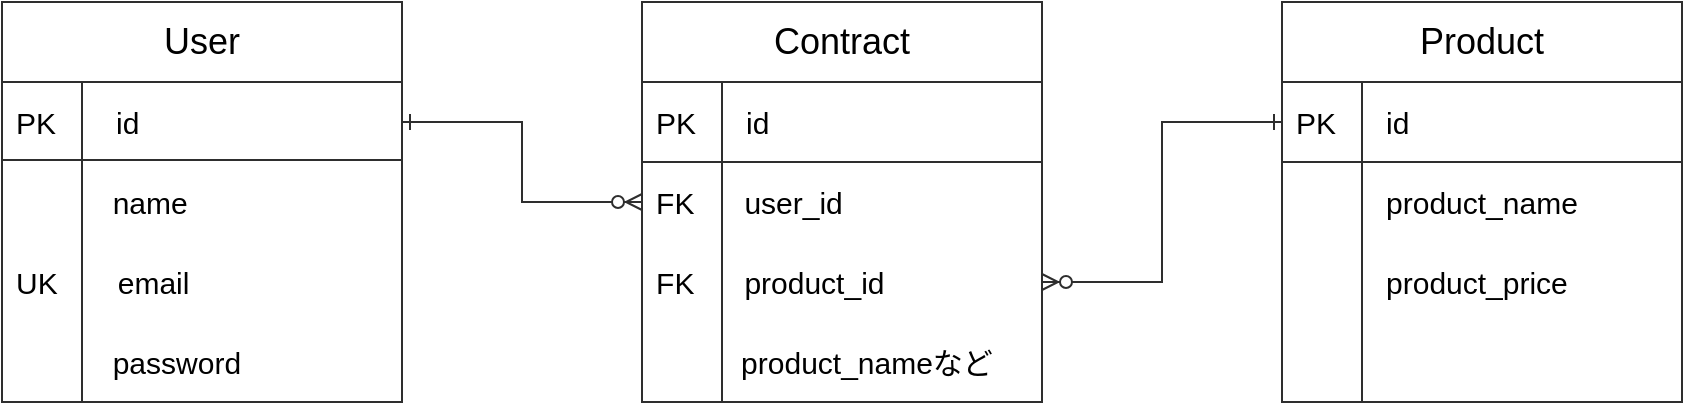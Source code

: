 <mxfile>
    <diagram id="VvPVKsB3yH8hmssAPp1N" name="ページ1">
        <mxGraphModel dx="1038" dy="331" grid="1" gridSize="10" guides="1" tooltips="1" connect="1" arrows="1" fold="1" page="1" pageScale="1" pageWidth="300" pageHeight="400" background="#FFFFFF" math="0" shadow="0">
            <root>
                <mxCell id="0"/>
                <mxCell id="1" parent="0"/>
                <mxCell id="3" value="" style="whiteSpace=wrap;html=1;aspect=fixed;fillColor=#FFFFFF;fontColor=#000000;strokeColor=#2E2E2E;" parent="1" vertex="1">
                    <mxGeometry x="40" y="80" width="200" height="200" as="geometry"/>
                </mxCell>
                <mxCell id="4" value="" style="whiteSpace=wrap;html=1;aspect=fixed;fillColor=#FFFFFF;fontColor=#000000;strokeColor=#2E2E2E;" parent="1" vertex="1">
                    <mxGeometry x="360" y="80" width="200" height="200" as="geometry"/>
                </mxCell>
                <mxCell id="6" value="" style="endArrow=none;html=1;labelBackgroundColor=#F1FAEE;fillColor=#FFFFFF;fontColor=#000000;strokeColor=#2E2E2E;" parent="1" edge="1">
                    <mxGeometry width="50" height="50" relative="1" as="geometry">
                        <mxPoint x="80" y="280" as="sourcePoint"/>
                        <mxPoint x="80" y="120" as="targetPoint"/>
                    </mxGeometry>
                </mxCell>
                <mxCell id="7" value="" style="endArrow=none;html=1;labelBackgroundColor=#F1FAEE;fillColor=#FFFFFF;fontColor=#000000;strokeColor=#2E2E2E;" parent="1" edge="1">
                    <mxGeometry width="50" height="50" relative="1" as="geometry">
                        <mxPoint x="240" y="120" as="sourcePoint"/>
                        <mxPoint x="40" y="120" as="targetPoint"/>
                    </mxGeometry>
                </mxCell>
                <mxCell id="8" value="&lt;font style=&quot;font-size: 18px&quot;&gt;User&lt;/font&gt;" style="text;html=1;align=center;verticalAlign=middle;whiteSpace=wrap;rounded=0;fillColor=#FFFFFF;fontColor=#000000;strokeColor=#2E2E2E;" parent="1" vertex="1">
                    <mxGeometry x="40" y="80" width="200" height="40" as="geometry"/>
                </mxCell>
                <mxCell id="9" value="&lt;span style=&quot;font-size: 18px&quot;&gt;Contract&lt;/span&gt;" style="text;html=1;align=center;verticalAlign=middle;whiteSpace=wrap;rounded=0;fillColor=#FFFFFF;fontColor=#000000;strokeColor=#2E2E2E;" parent="1" vertex="1">
                    <mxGeometry x="360" y="80" width="200" height="40" as="geometry"/>
                </mxCell>
                <mxCell id="10" value="" style="endArrow=none;html=1;labelBackgroundColor=#F1FAEE;fillColor=#FFFFFF;fontColor=#000000;strokeColor=#2E2E2E;" parent="1" edge="1">
                    <mxGeometry width="50" height="50" relative="1" as="geometry">
                        <mxPoint x="560" y="120" as="sourcePoint"/>
                        <mxPoint x="360" y="120" as="targetPoint"/>
                    </mxGeometry>
                </mxCell>
                <mxCell id="11" value="" style="endArrow=none;html=1;labelBackgroundColor=#F1FAEE;fillColor=#FFFFFF;fontColor=#000000;strokeColor=#2E2E2E;" parent="1" edge="1">
                    <mxGeometry width="50" height="50" relative="1" as="geometry">
                        <mxPoint x="400" y="280" as="sourcePoint"/>
                        <mxPoint x="400" y="120" as="targetPoint"/>
                    </mxGeometry>
                </mxCell>
                <mxCell id="12" value="&lt;div&gt;&lt;font style=&quot;font-size: 18px&quot;&gt;&amp;nbsp;&lt;/font&gt;&lt;font style=&quot;font-size: 15px&quot;&gt;PK&amp;nbsp; &amp;nbsp; &amp;nbsp; id&amp;nbsp; &amp;nbsp;&lt;/font&gt;&lt;/div&gt;" style="text;html=1;align=left;verticalAlign=middle;whiteSpace=wrap;rounded=0;fillColor=#FFFFFF;opacity=0;fontColor=#000000;strokeColor=#2E2E2E;" parent="1" vertex="1">
                    <mxGeometry x="360" y="120" width="200" height="40" as="geometry"/>
                </mxCell>
                <mxCell id="13" value="&lt;div&gt;&lt;font style=&quot;font-size: 18px&quot;&gt;&amp;nbsp;&lt;/font&gt;&lt;font style=&quot;font-size: 15px&quot;&gt;PK　　id&amp;nbsp; &amp;nbsp;&lt;/font&gt;&lt;/div&gt;" style="text;html=1;align=left;verticalAlign=middle;whiteSpace=wrap;rounded=0;fillColor=#FFFFFF;opacity=0;fontColor=#000000;strokeColor=#2E2E2E;" parent="1" vertex="1">
                    <mxGeometry x="40" y="120" width="200" height="40" as="geometry"/>
                </mxCell>
                <mxCell id="14" value="&lt;font style=&quot;font-size: 15px&quot;&gt;&amp;nbsp;　 　　name&lt;/font&gt;" style="text;html=1;align=left;verticalAlign=middle;whiteSpace=wrap;rounded=0;fillColor=#FFFFFF;opacity=0;fontColor=#000000;strokeColor=#2E2E2E;" parent="1" vertex="1">
                    <mxGeometry x="40" y="160" width="200" height="40" as="geometry"/>
                </mxCell>
                <mxCell id="24" style="rounded=0;orthogonalLoop=1;jettySize=auto;html=1;exitX=1;exitY=0.5;exitDx=0;exitDy=0;entryX=0;entryY=0.5;entryDx=0;entryDy=0;endArrow=ERzeroToMany;endFill=1;startArrow=ERone;startFill=0;targetPerimeterSpacing=0;sourcePerimeterSpacing=0;edgeStyle=orthogonalEdgeStyle;labelBackgroundColor=#F1FAEE;fillColor=#FFFFFF;fontColor=#000000;strokeColor=#2E2E2E;" parent="1" source="13" target="17" edge="1">
                    <mxGeometry relative="1" as="geometry">
                        <Array as="points">
                            <mxPoint x="300" y="140"/>
                            <mxPoint x="300" y="180"/>
                        </Array>
                    </mxGeometry>
                </mxCell>
                <mxCell id="15" value="&lt;div&gt;&lt;font style=&quot;font-size: 18px&quot;&gt;&amp;nbsp;&lt;/font&gt;&lt;font style=&quot;font-size: 15px&quot;&gt;U&lt;/font&gt;&lt;font style=&quot;font-size: 15px&quot;&gt;K　　email&lt;/font&gt;&lt;/div&gt;" style="text;html=1;align=left;verticalAlign=middle;whiteSpace=wrap;rounded=0;fillColor=#FFFFFF;opacity=0;fontColor=#000000;strokeColor=#2E2E2E;" parent="1" vertex="1">
                    <mxGeometry x="40" y="200" width="200" height="40" as="geometry"/>
                </mxCell>
                <mxCell id="16" value="&lt;div&gt;&lt;font style=&quot;font-size: 15px&quot;&gt;　&amp;nbsp; 　　password&lt;/font&gt;&lt;/div&gt;" style="text;html=1;align=left;verticalAlign=middle;whiteSpace=wrap;rounded=0;fillColor=#FFFFFF;opacity=0;fontColor=#000000;strokeColor=#2E2E2E;" parent="1" vertex="1">
                    <mxGeometry x="40" y="240" width="200" height="40" as="geometry"/>
                </mxCell>
                <mxCell id="17" value="&lt;div&gt;&lt;font style=&quot;font-size: 18px&quot;&gt;&amp;nbsp;&lt;/font&gt;&lt;font style=&quot;font-size: 15px&quot;&gt;F&lt;/font&gt;&lt;font style=&quot;font-size: 15px&quot;&gt;K&amp;nbsp; &amp;nbsp; &amp;nbsp; user_id&amp;nbsp; &amp;nbsp;&lt;/font&gt;&lt;/div&gt;" style="text;html=1;align=left;verticalAlign=middle;whiteSpace=wrap;rounded=0;fillColor=#FFFFFF;opacity=0;fontColor=#000000;strokeColor=#2E2E2E;" parent="1" vertex="1">
                    <mxGeometry x="360" y="160" width="200" height="40" as="geometry"/>
                </mxCell>
                <mxCell id="18" value="&lt;div&gt;&lt;font style=&quot;font-size: 18px&quot;&gt;&amp;nbsp;&lt;/font&gt;&lt;font style=&quot;font-size: 15px&quot;&gt;&amp;nbsp; &amp;nbsp;&amp;nbsp;&lt;/font&gt;&lt;font style=&quot;font-size: 18px&quot;&gt;&amp;nbsp;&lt;/font&gt;&lt;font style=&quot;font-size: 15px&quot;&gt;&amp;nbsp; &amp;nbsp; &amp;nbsp;product_nameなど&lt;/font&gt;&lt;/div&gt;" style="text;html=1;align=left;verticalAlign=middle;whiteSpace=wrap;rounded=0;fillColor=#FFFFFF;opacity=0;fontColor=#000000;strokeColor=#2E2E2E;" parent="1" vertex="1">
                    <mxGeometry x="360" y="240" width="200" height="40" as="geometry"/>
                </mxCell>
                <mxCell id="34" style="edgeStyle=orthogonalEdgeStyle;rounded=0;orthogonalLoop=1;jettySize=auto;html=1;exitX=1;exitY=0.5;exitDx=0;exitDy=0;entryX=0;entryY=0.5;entryDx=0;entryDy=0;endArrow=ERone;endFill=0;startArrow=ERzeroToMany;startFill=1;fillColor=#FFFFFF;fontColor=#000000;strokeColor=#2E2E2E;" edge="1" parent="1" source="19" target="29">
                    <mxGeometry relative="1" as="geometry"/>
                </mxCell>
                <mxCell id="19" value="&lt;div&gt;&lt;font style=&quot;font-size: 18px&quot;&gt;&amp;nbsp;&lt;/font&gt;&lt;font style=&quot;font-size: 15px&quot;&gt;F&lt;/font&gt;&lt;font style=&quot;font-size: 15px&quot;&gt;K&amp;nbsp; &amp;nbsp; &amp;nbsp; product_id&lt;/font&gt;&lt;/div&gt;" style="text;html=1;align=left;verticalAlign=middle;whiteSpace=wrap;rounded=0;fillColor=#FFFFFF;opacity=0;fontColor=#000000;strokeColor=#2E2E2E;" parent="1" vertex="1">
                    <mxGeometry x="360" y="200" width="200" height="40" as="geometry"/>
                </mxCell>
                <mxCell id="20" value="" style="endArrow=none;html=1;labelBackgroundColor=#F1FAEE;fillColor=#FFFFFF;fontColor=#000000;strokeColor=#2E2E2E;" parent="1" edge="1">
                    <mxGeometry width="50" height="50" relative="1" as="geometry">
                        <mxPoint x="360" y="160" as="sourcePoint"/>
                        <mxPoint x="560" y="160" as="targetPoint"/>
                    </mxGeometry>
                </mxCell>
                <mxCell id="22" value="" style="endArrow=none;html=1;labelBackgroundColor=#F1FAEE;fillColor=#FFFFFF;fontColor=#000000;strokeColor=#2E2E2E;" parent="1" edge="1">
                    <mxGeometry width="50" height="50" relative="1" as="geometry">
                        <mxPoint x="40" y="159" as="sourcePoint"/>
                        <mxPoint x="240" y="159" as="targetPoint"/>
                    </mxGeometry>
                </mxCell>
                <mxCell id="25" value="" style="whiteSpace=wrap;html=1;aspect=fixed;fillColor=#FFFFFF;fontColor=#000000;strokeColor=#2E2E2E;" vertex="1" parent="1">
                    <mxGeometry x="680" y="80" width="200" height="200" as="geometry"/>
                </mxCell>
                <mxCell id="26" value="&lt;span style=&quot;font-size: 18px&quot;&gt;Product&lt;/span&gt;" style="text;html=1;align=center;verticalAlign=middle;whiteSpace=wrap;rounded=0;fillColor=#FFFFFF;fontColor=#000000;strokeColor=#2E2E2E;" vertex="1" parent="1">
                    <mxGeometry x="680" y="80" width="200" height="40" as="geometry"/>
                </mxCell>
                <mxCell id="27" value="" style="endArrow=none;html=1;labelBackgroundColor=#F1FAEE;edgeStyle=orthogonalEdgeStyle;fillColor=#FFFFFF;fontColor=#000000;strokeColor=#2E2E2E;" edge="1" parent="1">
                    <mxGeometry width="50" height="50" relative="1" as="geometry">
                        <mxPoint x="880" y="120" as="sourcePoint"/>
                        <mxPoint x="680" y="120" as="targetPoint"/>
                    </mxGeometry>
                </mxCell>
                <mxCell id="28" value="" style="endArrow=none;html=1;labelBackgroundColor=#F1FAEE;edgeStyle=orthogonalEdgeStyle;fillColor=#FFFFFF;fontColor=#000000;strokeColor=#2E2E2E;" edge="1" parent="1">
                    <mxGeometry width="50" height="50" relative="1" as="geometry">
                        <mxPoint x="720" y="280" as="sourcePoint"/>
                        <mxPoint x="720" y="120" as="targetPoint"/>
                    </mxGeometry>
                </mxCell>
                <mxCell id="29" value="&lt;div&gt;&lt;font style=&quot;font-size: 18px&quot;&gt;&amp;nbsp;&lt;/font&gt;&lt;font style=&quot;font-size: 15px&quot;&gt;PK&amp;nbsp; &amp;nbsp; &amp;nbsp; id&amp;nbsp; &amp;nbsp;&lt;/font&gt;&lt;/div&gt;" style="text;html=1;align=left;verticalAlign=middle;whiteSpace=wrap;rounded=0;fillColor=#FFFFFF;opacity=0;fontColor=#000000;strokeColor=#2E2E2E;" vertex="1" parent="1">
                    <mxGeometry x="680" y="120" width="200" height="40" as="geometry"/>
                </mxCell>
                <mxCell id="30" value="&lt;span style=&quot;font-size: 18px&quot;&gt;&amp;nbsp; &amp;nbsp; &amp;nbsp; &amp;nbsp; &amp;nbsp; &lt;/span&gt;&lt;font style=&quot;font-size: 15px&quot;&gt;product_name&lt;/font&gt;" style="text;html=1;align=left;verticalAlign=middle;whiteSpace=wrap;rounded=0;fillColor=#FFFFFF;opacity=0;fontColor=#000000;strokeColor=#2E2E2E;" vertex="1" parent="1">
                    <mxGeometry x="680" y="160" width="200" height="40" as="geometry"/>
                </mxCell>
                <mxCell id="32" value="&lt;span style=&quot;font-size: 18px&quot;&gt;&amp;nbsp; &amp;nbsp; &amp;nbsp; &amp;nbsp; &amp;nbsp; &lt;/span&gt;&lt;font style=&quot;font-size: 15px&quot;&gt;product_price&lt;/font&gt;" style="text;html=1;align=left;verticalAlign=middle;whiteSpace=wrap;rounded=0;fillColor=#FFFFFF;opacity=0;fontColor=#000000;strokeColor=#2E2E2E;" vertex="1" parent="1">
                    <mxGeometry x="680" y="200" width="200" height="40" as="geometry"/>
                </mxCell>
                <mxCell id="33" value="" style="endArrow=none;html=1;labelBackgroundColor=#F1FAEE;edgeStyle=orthogonalEdgeStyle;fillColor=#FFFFFF;fontColor=#000000;strokeColor=#2E2E2E;" edge="1" parent="1">
                    <mxGeometry width="50" height="50" relative="1" as="geometry">
                        <mxPoint x="680" y="160" as="sourcePoint"/>
                        <mxPoint x="880" y="160" as="targetPoint"/>
                    </mxGeometry>
                </mxCell>
            </root>
        </mxGraphModel>
    </diagram>
</mxfile>